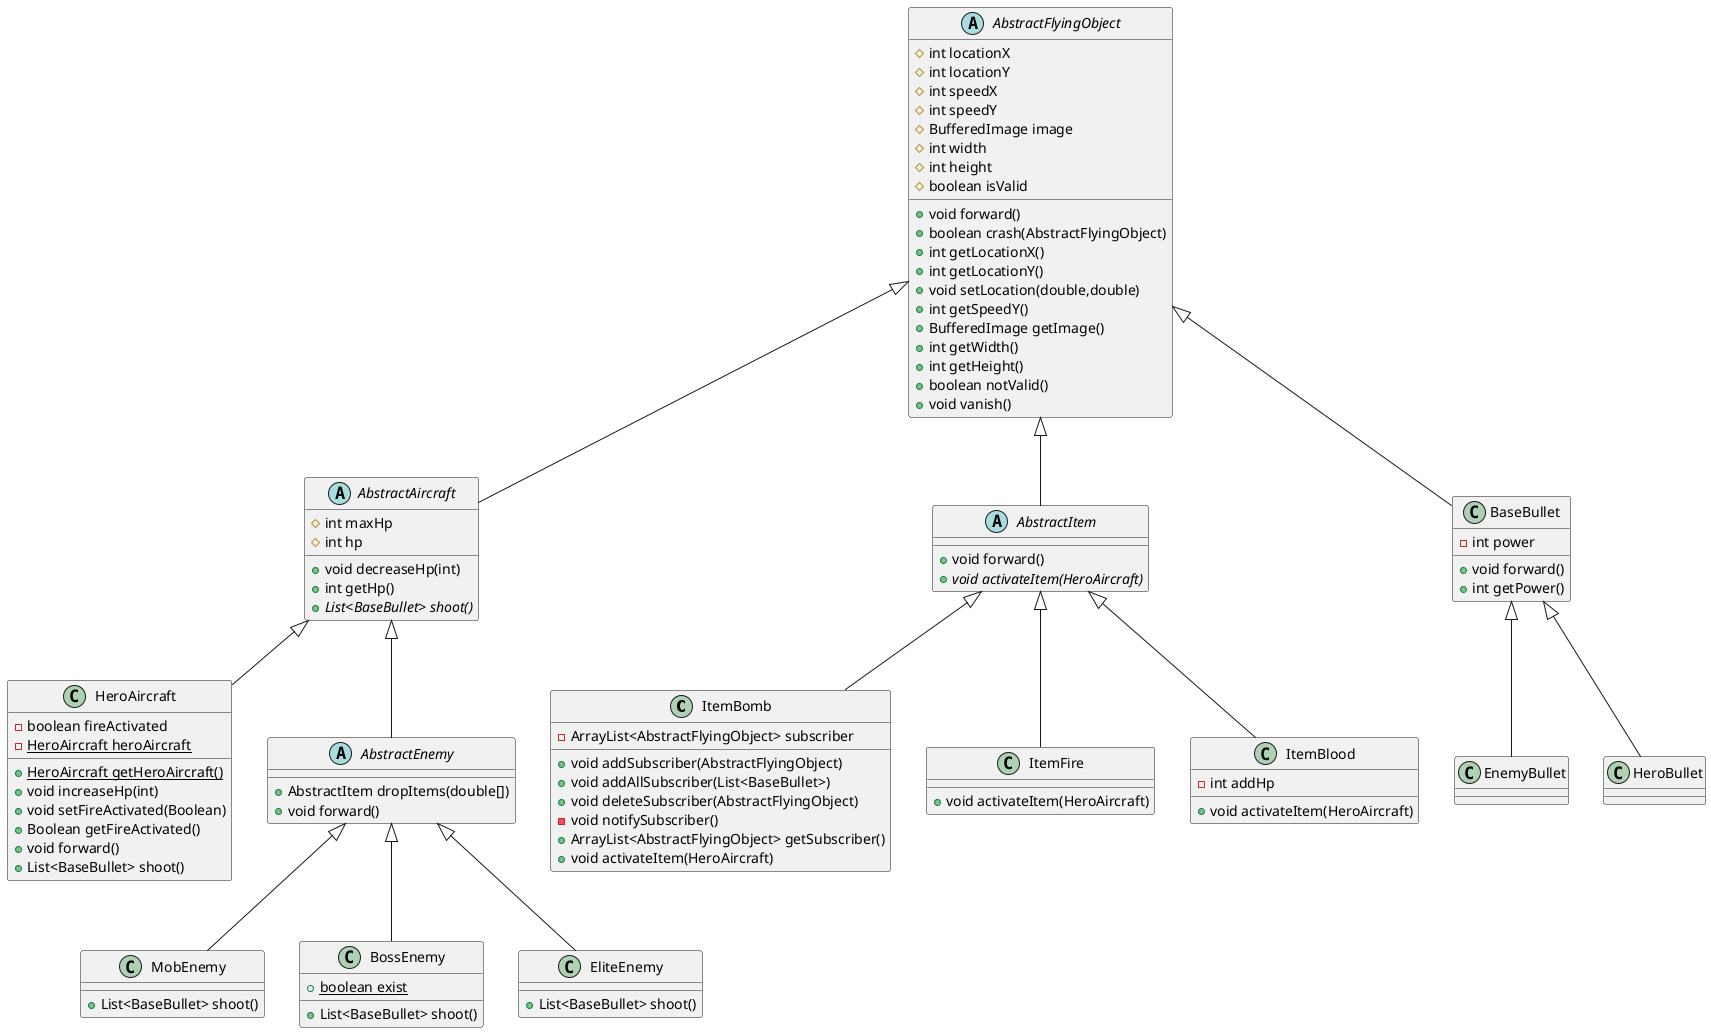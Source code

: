 @startuml
class ItemBomb {
- ArrayList<AbstractFlyingObject> subscriber
+ void addSubscriber(AbstractFlyingObject)
+ void addAllSubscriber(List<BaseBullet>)
+ void deleteSubscriber(AbstractFlyingObject)
- void notifySubscriber()
+ ArrayList<AbstractFlyingObject> getSubscriber()
+ void activateItem(HeroAircraft)
}
abstract class AbstractAircraft {
# int maxHp
# int hp
+ void decreaseHp(int)
+ int getHp()
+ {abstract}List<BaseBullet> shoot()
}
abstract class AbstractFlyingObject {
# int locationX
# int locationY
# int speedX
# int speedY
# BufferedImage image
# int width
# int height
# boolean isValid
+ void forward()
+ boolean crash(AbstractFlyingObject)
+ int getLocationX()
+ int getLocationY()
+ void setLocation(double,double)
+ int getSpeedY()
+ BufferedImage getImage()
+ int getWidth()
+ int getHeight()
+ boolean notValid()
+ void vanish()
}
class ItemFire {
+ void activateItem(HeroAircraft)
}
class EnemyBullet {
}
abstract class AbstractItem {
+ void forward()
+ {abstract}void activateItem(HeroAircraft)
}
class ItemBlood {
- int addHp
+ void activateItem(HeroAircraft)
}
class BaseBullet {
- int power
+ void forward()
+ int getPower()
}
class HeroBullet {
}
class MobEnemy {
+ List<BaseBullet> shoot()
}
class HeroAircraft {
- boolean fireActivated
- {static} HeroAircraft heroAircraft
+ {static} HeroAircraft getHeroAircraft()
+ void increaseHp(int)
+ void setFireActivated(Boolean)
+ Boolean getFireActivated()
+ void forward()
+ List<BaseBullet> shoot()
}
class BossEnemy {
+ {static} boolean exist
+ List<BaseBullet> shoot()
}
abstract class AbstractEnemy {
+ AbstractItem dropItems(double[])
+ void forward()
}
class EliteEnemy {
+ List<BaseBullet> shoot()
}


AbstractItem <|-- ItemBomb
AbstractFlyingObject <|-- AbstractAircraft
AbstractItem <|-- ItemFire
BaseBullet <|-- EnemyBullet
AbstractFlyingObject <|-- AbstractItem
AbstractItem <|-- ItemBlood
AbstractFlyingObject <|-- BaseBullet
BaseBullet <|-- HeroBullet
AbstractEnemy <|-- MobEnemy
AbstractAircraft <|-- HeroAircraft
AbstractEnemy <|-- BossEnemy
AbstractAircraft <|-- AbstractEnemy
AbstractEnemy <|-- EliteEnemy
@enduml